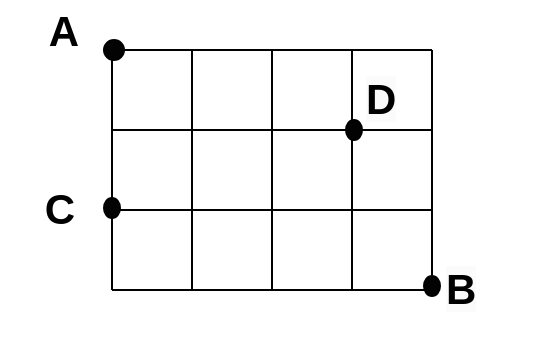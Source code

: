<mxfile version="21.2.1" type="device">
  <diagram name="Page-1" id="Cef8uv_qeb-xieT75jGr">
    <mxGraphModel dx="1418" dy="820" grid="1" gridSize="10" guides="1" tooltips="1" connect="1" arrows="1" fold="1" page="1" pageScale="1" pageWidth="1019" pageHeight="1320" math="0" shadow="0">
      <root>
        <mxCell id="0" />
        <mxCell id="1" parent="0" />
        <mxCell id="jbUJCecWzCc2OXgD_v40-2" value="" style="endArrow=none;html=1;rounded=0;" parent="1" edge="1">
          <mxGeometry width="50" height="50" relative="1" as="geometry">
            <mxPoint x="320" y="480" as="sourcePoint" />
            <mxPoint x="320" y="360" as="targetPoint" />
          </mxGeometry>
        </mxCell>
        <mxCell id="jbUJCecWzCc2OXgD_v40-3" value="" style="endArrow=none;html=1;rounded=0;" parent="1" edge="1">
          <mxGeometry width="50" height="50" relative="1" as="geometry">
            <mxPoint x="320" y="480" as="sourcePoint" />
            <mxPoint x="480" y="480" as="targetPoint" />
          </mxGeometry>
        </mxCell>
        <mxCell id="jbUJCecWzCc2OXgD_v40-7" value="" style="endArrow=none;html=1;rounded=0;" parent="1" edge="1" source="jbUJCecWzCc2OXgD_v40-28">
          <mxGeometry width="50" height="50" relative="1" as="geometry">
            <mxPoint x="320" y="360" as="sourcePoint" />
            <mxPoint x="480" y="360" as="targetPoint" />
          </mxGeometry>
        </mxCell>
        <mxCell id="jbUJCecWzCc2OXgD_v40-8" value="" style="endArrow=none;html=1;rounded=0;" parent="1" edge="1">
          <mxGeometry width="50" height="50" relative="1" as="geometry">
            <mxPoint x="320" y="400" as="sourcePoint" />
            <mxPoint x="480" y="400" as="targetPoint" />
          </mxGeometry>
        </mxCell>
        <mxCell id="jbUJCecWzCc2OXgD_v40-9" value="" style="endArrow=none;html=1;rounded=0;" parent="1" edge="1">
          <mxGeometry width="50" height="50" relative="1" as="geometry">
            <mxPoint x="320" y="440" as="sourcePoint" />
            <mxPoint x="480" y="440" as="targetPoint" />
          </mxGeometry>
        </mxCell>
        <mxCell id="jbUJCecWzCc2OXgD_v40-10" value="" style="endArrow=none;html=1;rounded=0;" parent="1" edge="1">
          <mxGeometry width="50" height="50" relative="1" as="geometry">
            <mxPoint x="360" y="480" as="sourcePoint" />
            <mxPoint x="360" y="360" as="targetPoint" />
          </mxGeometry>
        </mxCell>
        <mxCell id="jbUJCecWzCc2OXgD_v40-11" value="" style="endArrow=none;html=1;rounded=0;" parent="1" edge="1">
          <mxGeometry width="50" height="50" relative="1" as="geometry">
            <mxPoint x="400" y="480" as="sourcePoint" />
            <mxPoint x="400" y="360" as="targetPoint" />
          </mxGeometry>
        </mxCell>
        <mxCell id="jbUJCecWzCc2OXgD_v40-12" value="" style="endArrow=none;html=1;rounded=0;" parent="1" edge="1">
          <mxGeometry width="50" height="50" relative="1" as="geometry">
            <mxPoint x="440" y="480" as="sourcePoint" />
            <mxPoint x="440" y="360" as="targetPoint" />
          </mxGeometry>
        </mxCell>
        <mxCell id="jbUJCecWzCc2OXgD_v40-13" value="" style="endArrow=none;html=1;rounded=0;" parent="1" edge="1">
          <mxGeometry width="50" height="50" relative="1" as="geometry">
            <mxPoint x="480" y="480" as="sourcePoint" />
            <mxPoint x="480" y="360" as="targetPoint" />
          </mxGeometry>
        </mxCell>
        <mxCell id="jbUJCecWzCc2OXgD_v40-20" value="A" style="text;html=1;strokeColor=none;fillColor=none;align=center;verticalAlign=middle;whiteSpace=wrap;rounded=0;fontSize=21;fontStyle=1" parent="1" vertex="1">
          <mxGeometry x="266" y="335" width="60" height="30" as="geometry" />
        </mxCell>
        <mxCell id="UDFKdjSH8A_2bY4YPOpi-2" value="" style="endArrow=none;html=1;rounded=0;" edge="1" parent="1" target="jbUJCecWzCc2OXgD_v40-28">
          <mxGeometry width="50" height="50" relative="1" as="geometry">
            <mxPoint x="320" y="360" as="sourcePoint" />
            <mxPoint x="720" y="360" as="targetPoint" />
          </mxGeometry>
        </mxCell>
        <mxCell id="jbUJCecWzCc2OXgD_v40-28" value="" style="ellipse;whiteSpace=wrap;html=1;aspect=fixed;fillStyle=solid;fillColor=#030303;" parent="1" vertex="1">
          <mxGeometry x="316" y="355" width="10" height="10" as="geometry" />
        </mxCell>
        <mxCell id="UDFKdjSH8A_2bY4YPOpi-3" value="" style="ellipse;whiteSpace=wrap;html=1;aspect=fixed;fillStyle=solid;fillColor=#030303;" vertex="1" parent="1">
          <mxGeometry x="476" y="473" width="8" height="10" as="geometry" />
        </mxCell>
        <mxCell id="UDFKdjSH8A_2bY4YPOpi-5" value="" style="ellipse;whiteSpace=wrap;html=1;aspect=fixed;fillStyle=solid;fillColor=#030303;" vertex="1" parent="1">
          <mxGeometry x="316" y="434" width="8" height="10" as="geometry" />
        </mxCell>
        <mxCell id="UDFKdjSH8A_2bY4YPOpi-11" value="" style="ellipse;whiteSpace=wrap;html=1;aspect=fixed;fillStyle=solid;fillColor=#030303;" vertex="1" parent="1">
          <mxGeometry x="437" y="395" width="8" height="10" as="geometry" />
        </mxCell>
        <mxCell id="UDFKdjSH8A_2bY4YPOpi-13" value="C" style="text;html=1;strokeColor=none;fillColor=none;align=center;verticalAlign=middle;whiteSpace=wrap;rounded=0;fontSize=21;fontStyle=1" vertex="1" parent="1">
          <mxGeometry x="264" y="424" width="60" height="30" as="geometry" />
        </mxCell>
        <mxCell id="UDFKdjSH8A_2bY4YPOpi-14" value="&lt;span style=&quot;color: rgb(0, 0, 0); font-family: Helvetica; font-size: 21px; font-style: normal; font-variant-ligatures: normal; font-variant-caps: normal; font-weight: 700; letter-spacing: normal; orphans: 2; text-align: center; text-indent: 0px; text-transform: none; widows: 2; word-spacing: 0px; -webkit-text-stroke-width: 0px; background-color: rgb(251, 251, 251); text-decoration-thickness: initial; text-decoration-style: initial; text-decoration-color: initial; float: none; display: inline !important;&quot;&gt;D&lt;/span&gt;" style="text;whiteSpace=wrap;html=1;" vertex="1" parent="1">
          <mxGeometry x="445" y="365" width="50" height="50" as="geometry" />
        </mxCell>
        <mxCell id="UDFKdjSH8A_2bY4YPOpi-15" value="&lt;span style=&quot;color: rgb(0, 0, 0); font-family: Helvetica; font-size: 21px; font-style: normal; font-variant-ligatures: normal; font-variant-caps: normal; font-weight: 700; letter-spacing: normal; orphans: 2; text-align: center; text-indent: 0px; text-transform: none; widows: 2; word-spacing: 0px; -webkit-text-stroke-width: 0px; background-color: rgb(251, 251, 251); text-decoration-thickness: initial; text-decoration-style: initial; text-decoration-color: initial; float: none; display: inline !important;&quot;&gt;B&lt;/span&gt;" style="text;whiteSpace=wrap;html=1;" vertex="1" parent="1">
          <mxGeometry x="485" y="460" width="50" height="50" as="geometry" />
        </mxCell>
      </root>
    </mxGraphModel>
  </diagram>
</mxfile>

